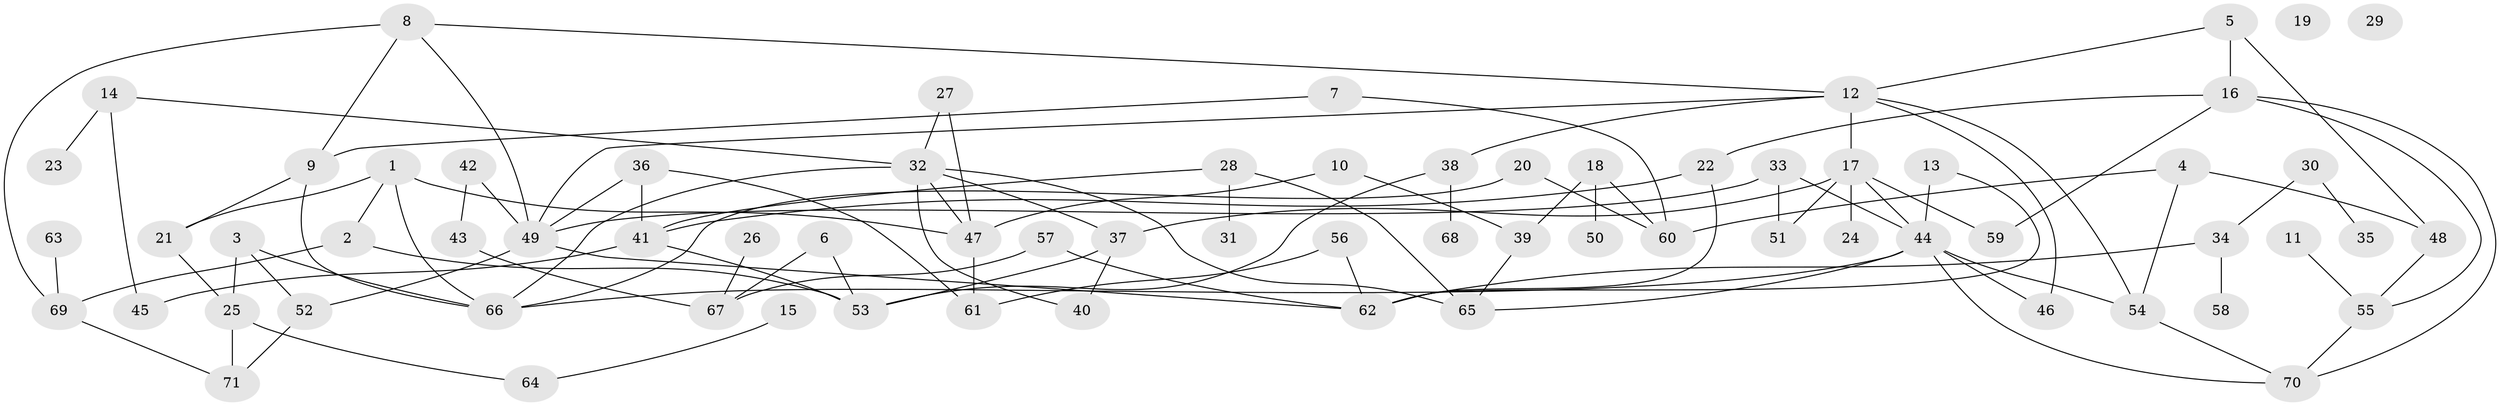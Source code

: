 // coarse degree distribution, {8: 0.06896551724137931, 5: 0.1724137931034483, 3: 0.10344827586206896, 6: 0.06896551724137931, 2: 0.2413793103448276, 1: 0.13793103448275862, 11: 0.034482758620689655, 0: 0.06896551724137931, 4: 0.034482758620689655, 7: 0.034482758620689655, 10: 0.034482758620689655}
// Generated by graph-tools (version 1.1) at 2025/16/03/04/25 18:16:38]
// undirected, 71 vertices, 107 edges
graph export_dot {
graph [start="1"]
  node [color=gray90,style=filled];
  1;
  2;
  3;
  4;
  5;
  6;
  7;
  8;
  9;
  10;
  11;
  12;
  13;
  14;
  15;
  16;
  17;
  18;
  19;
  20;
  21;
  22;
  23;
  24;
  25;
  26;
  27;
  28;
  29;
  30;
  31;
  32;
  33;
  34;
  35;
  36;
  37;
  38;
  39;
  40;
  41;
  42;
  43;
  44;
  45;
  46;
  47;
  48;
  49;
  50;
  51;
  52;
  53;
  54;
  55;
  56;
  57;
  58;
  59;
  60;
  61;
  62;
  63;
  64;
  65;
  66;
  67;
  68;
  69;
  70;
  71;
  1 -- 2;
  1 -- 21;
  1 -- 47;
  1 -- 66;
  2 -- 53;
  2 -- 69;
  3 -- 25;
  3 -- 52;
  3 -- 66;
  4 -- 48;
  4 -- 54;
  4 -- 60;
  5 -- 12;
  5 -- 16;
  5 -- 48;
  6 -- 53;
  6 -- 67;
  7 -- 9;
  7 -- 60;
  8 -- 9;
  8 -- 12;
  8 -- 49;
  8 -- 69;
  9 -- 21;
  9 -- 66;
  10 -- 39;
  10 -- 47;
  11 -- 55;
  12 -- 17;
  12 -- 38;
  12 -- 46;
  12 -- 49;
  12 -- 54;
  13 -- 44;
  13 -- 62;
  14 -- 23;
  14 -- 32;
  14 -- 45;
  15 -- 64;
  16 -- 22;
  16 -- 55;
  16 -- 59;
  16 -- 70;
  17 -- 24;
  17 -- 37;
  17 -- 44;
  17 -- 51;
  17 -- 59;
  18 -- 39;
  18 -- 50;
  18 -- 60;
  20 -- 60;
  20 -- 66;
  21 -- 25;
  22 -- 41;
  22 -- 62;
  25 -- 64;
  25 -- 71;
  26 -- 67;
  27 -- 32;
  27 -- 47;
  28 -- 31;
  28 -- 41;
  28 -- 65;
  30 -- 34;
  30 -- 35;
  32 -- 37;
  32 -- 40;
  32 -- 47;
  32 -- 65;
  32 -- 66;
  33 -- 44;
  33 -- 49;
  33 -- 51;
  34 -- 58;
  34 -- 62;
  36 -- 41;
  36 -- 49;
  36 -- 61;
  37 -- 40;
  37 -- 53;
  38 -- 53;
  38 -- 68;
  39 -- 65;
  41 -- 45;
  41 -- 53;
  42 -- 43;
  42 -- 49;
  43 -- 67;
  44 -- 46;
  44 -- 54;
  44 -- 65;
  44 -- 66;
  44 -- 70;
  47 -- 61;
  48 -- 55;
  49 -- 52;
  49 -- 62;
  52 -- 71;
  54 -- 70;
  55 -- 70;
  56 -- 61;
  56 -- 62;
  57 -- 62;
  57 -- 67;
  63 -- 69;
  69 -- 71;
}

